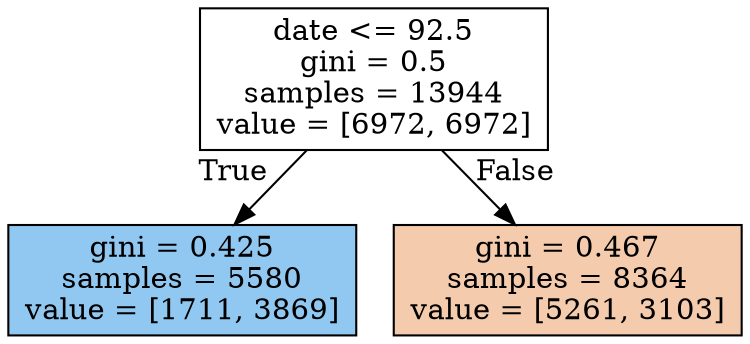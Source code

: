 digraph Tree {
node [shape=box, style="filled", color="black"] ;
0 [label="date <= 92.5\ngini = 0.5\nsamples = 13944\nvalue = [6972, 6972]", fillcolor="#e5813900"] ;
1 [label="gini = 0.425\nsamples = 5580\nvalue = [1711, 3869]", fillcolor="#399de58e"] ;
0 -> 1 [labeldistance=2.5, labelangle=45, headlabel="True"] ;
2 [label="gini = 0.467\nsamples = 8364\nvalue = [5261, 3103]", fillcolor="#e5813969"] ;
0 -> 2 [labeldistance=2.5, labelangle=-45, headlabel="False"] ;
}